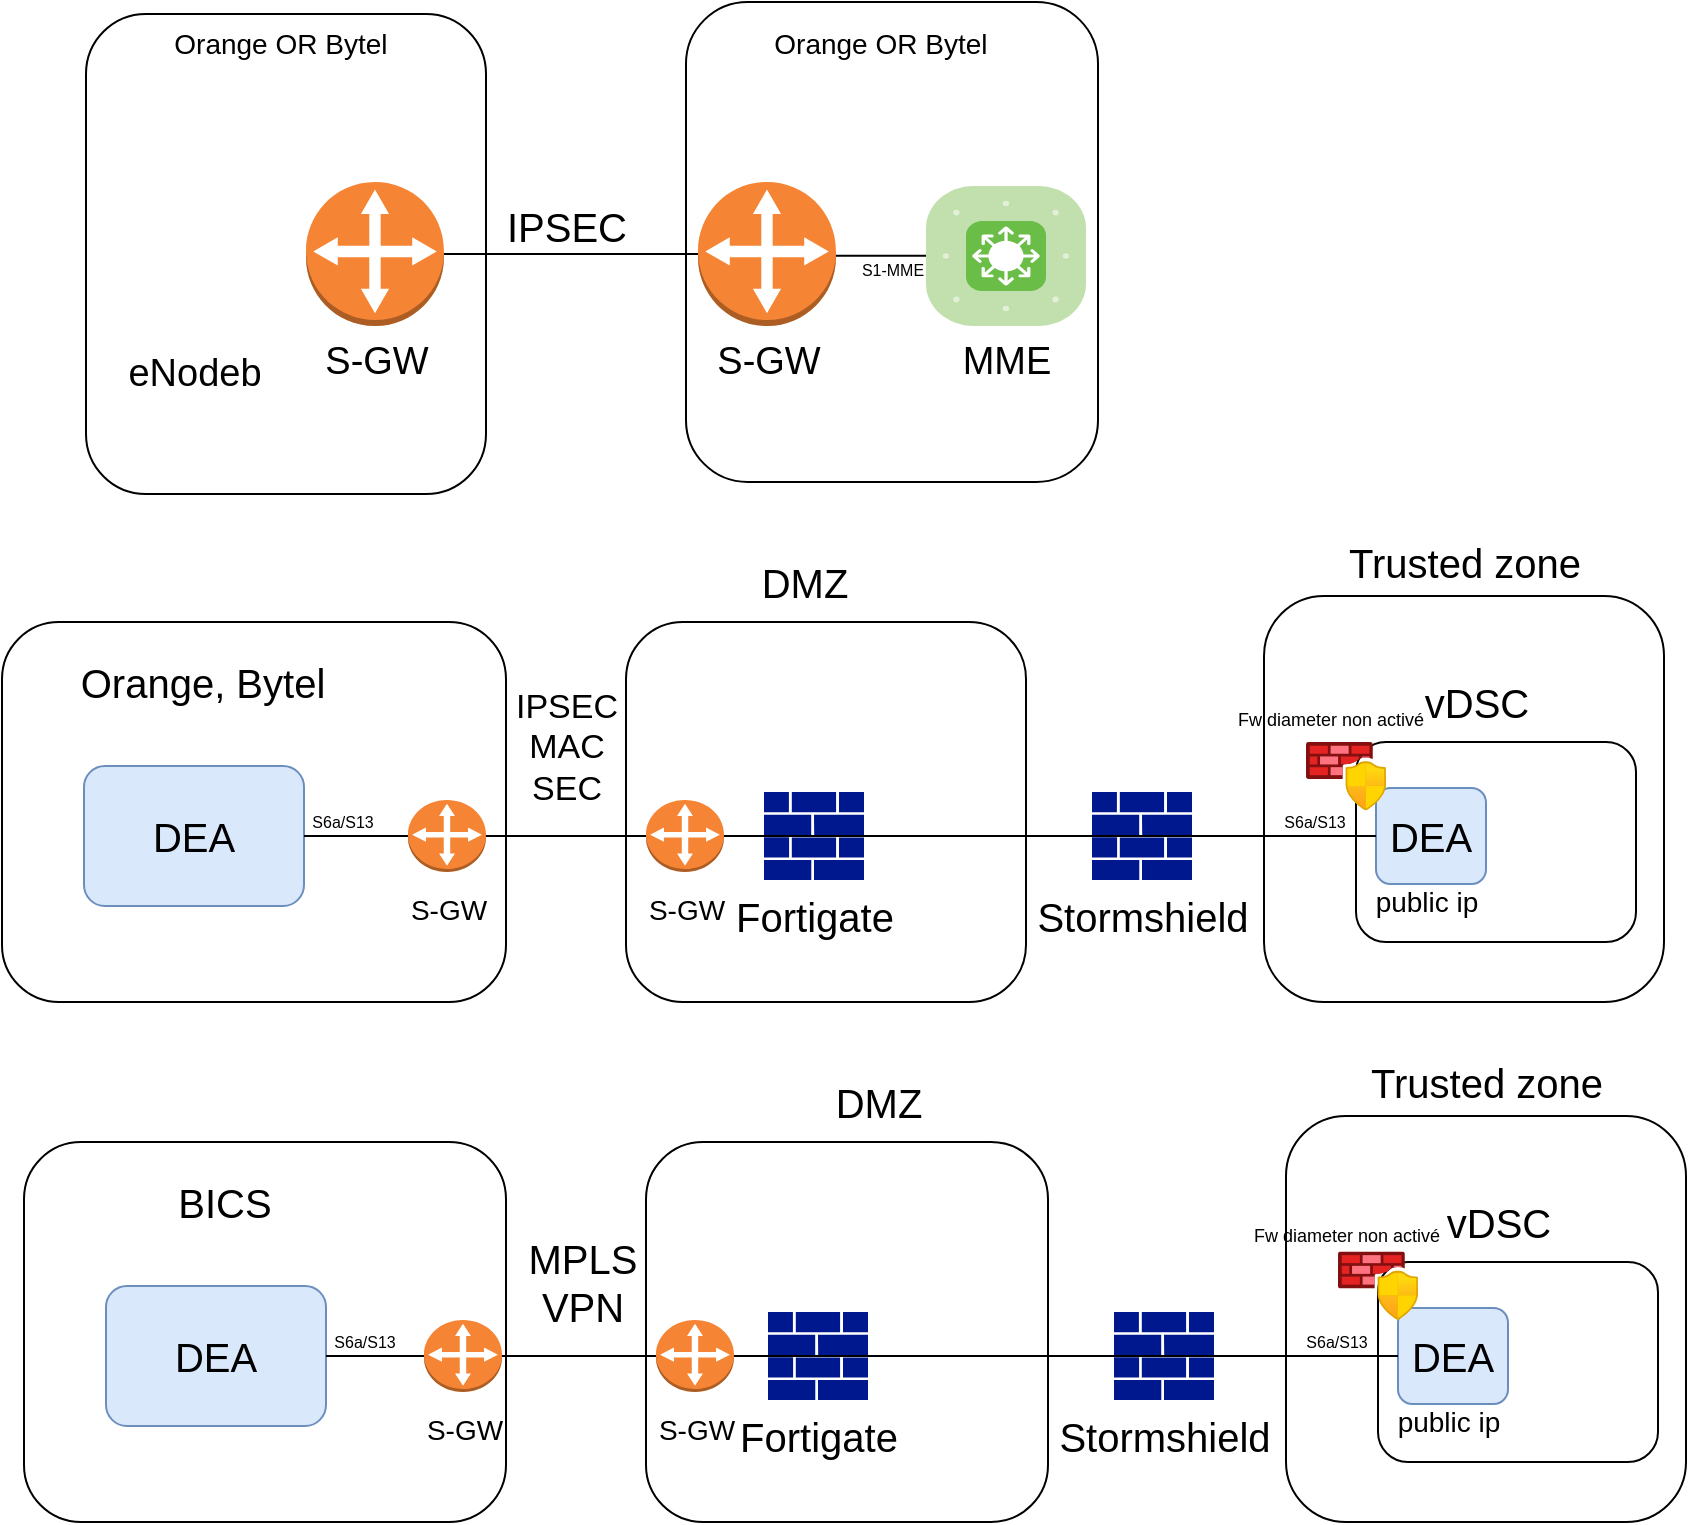 <mxfile version="20.8.16" type="github">
  <diagram name="Page-1" id="lb8JTBLWIytrsXzTvYKQ">
    <mxGraphModel dx="1195" dy="692" grid="1" gridSize="10" guides="1" tooltips="1" connect="1" arrows="1" fold="1" page="1" pageScale="1" pageWidth="850" pageHeight="1100" math="0" shadow="0">
      <root>
        <mxCell id="0" />
        <mxCell id="1" parent="0" />
        <mxCell id="NWzsqeaST7E3RSjRUsSp-17" value="" style="rounded=1;whiteSpace=wrap;html=1;fontSize=19;" vertex="1" parent="1">
          <mxGeometry x="8" y="390" width="252" height="190" as="geometry" />
        </mxCell>
        <mxCell id="NWzsqeaST7E3RSjRUsSp-11" value="" style="rounded=1;whiteSpace=wrap;html=1;fontSize=19;" vertex="1" parent="1">
          <mxGeometry x="350" y="80" width="206" height="240" as="geometry" />
        </mxCell>
        <mxCell id="NWzsqeaST7E3RSjRUsSp-10" value="" style="rounded=1;whiteSpace=wrap;html=1;fontSize=19;" vertex="1" parent="1">
          <mxGeometry x="50" y="86" width="200" height="240" as="geometry" />
        </mxCell>
        <mxCell id="NWzsqeaST7E3RSjRUsSp-2" value="&lt;font style=&quot;font-size: 19px;&quot;&gt;eNodeb&lt;/font&gt;" style="shape=image;html=1;verticalAlign=top;verticalLabelPosition=bottom;labelBackgroundColor=#ffffff;imageAspect=0;aspect=fixed;image=https://cdn1.iconfinder.com/data/icons/computer-hardware-cute-style-vol-2/52/signal__device__technology__radar__satellite__antenna__tower-128.png" vertex="1" parent="1">
          <mxGeometry x="40" y="120" width="128" height="128" as="geometry" />
        </mxCell>
        <mxCell id="NWzsqeaST7E3RSjRUsSp-3" value="MME" style="verticalLabelPosition=bottom;sketch=0;html=1;fillColor=#6ABD46;strokeColor=#ffffff;verticalAlign=top;align=center;points=[[0.085,0.085,0],[0.915,0.085,0],[0.915,0.915,0],[0.085,0.915,0],[0.25,0,0],[0.5,0,0],[0.75,0,0],[1,0.25,0],[1,0.5,0],[1,0.75,0],[0.75,1,0],[0.5,1,0],[0.25,1,0],[0,0.75,0],[0,0.5,0],[0,0.25,0]];pointerEvents=1;shape=mxgraph.cisco_safe.compositeIcon;bgIcon=mxgraph.cisco_safe.architecture.generic_appliance;resIcon=mxgraph.cisco_safe.architecture.l3_switch;fontSize=19;" vertex="1" parent="1">
          <mxGeometry x="470" y="172" width="80" height="70" as="geometry" />
        </mxCell>
        <mxCell id="NWzsqeaST7E3RSjRUsSp-4" value="S-GW" style="outlineConnect=0;dashed=0;verticalLabelPosition=bottom;verticalAlign=top;align=center;html=1;shape=mxgraph.aws3.customer_gateway;fillColor=#F58534;gradientColor=none;fontSize=19;" vertex="1" parent="1">
          <mxGeometry x="356" y="170" width="69" height="72" as="geometry" />
        </mxCell>
        <mxCell id="NWzsqeaST7E3RSjRUsSp-5" value="S-GW" style="outlineConnect=0;dashed=0;verticalLabelPosition=bottom;verticalAlign=top;align=center;html=1;shape=mxgraph.aws3.customer_gateway;fillColor=#F58534;gradientColor=none;fontSize=19;" vertex="1" parent="1">
          <mxGeometry x="160" y="170" width="69" height="72" as="geometry" />
        </mxCell>
        <mxCell id="NWzsqeaST7E3RSjRUsSp-8" value="" style="endArrow=none;html=1;rounded=0;fontSize=19;" edge="1" parent="1" source="NWzsqeaST7E3RSjRUsSp-5" target="NWzsqeaST7E3RSjRUsSp-4">
          <mxGeometry width="50" height="50" relative="1" as="geometry">
            <mxPoint x="229" y="210" as="sourcePoint" />
            <mxPoint x="279" y="160" as="targetPoint" />
          </mxGeometry>
        </mxCell>
        <mxCell id="NWzsqeaST7E3RSjRUsSp-9" value="" style="endArrow=none;html=1;rounded=0;fontSize=19;" edge="1" parent="1" target="NWzsqeaST7E3RSjRUsSp-3">
          <mxGeometry width="50" height="50" relative="1" as="geometry">
            <mxPoint x="425" y="206.83" as="sourcePoint" />
            <mxPoint x="552" y="206.83" as="targetPoint" />
          </mxGeometry>
        </mxCell>
        <mxCell id="NWzsqeaST7E3RSjRUsSp-12" value="&lt;font style=&quot;font-size: 14px;&quot;&gt;&amp;nbsp;Orange OR Bytel&lt;/font&gt;" style="text;html=1;align=center;verticalAlign=middle;resizable=0;points=[];autosize=1;strokeColor=none;fillColor=none;fontSize=19;" vertex="1" parent="1">
          <mxGeometry x="80" y="80" width="130" height="40" as="geometry" />
        </mxCell>
        <mxCell id="NWzsqeaST7E3RSjRUsSp-13" value="&lt;font style=&quot;font-size: 14px;&quot;&gt;&amp;nbsp;Orange OR Bytel&lt;/font&gt;" style="text;html=1;align=center;verticalAlign=middle;resizable=0;points=[];autosize=1;strokeColor=none;fillColor=none;fontSize=19;" vertex="1" parent="1">
          <mxGeometry x="380" y="80" width="130" height="40" as="geometry" />
        </mxCell>
        <mxCell id="NWzsqeaST7E3RSjRUsSp-14" value="&lt;font style=&quot;font-size: 8px;&quot;&gt;S1-MME&lt;/font&gt;" style="text;html=1;align=center;verticalAlign=middle;resizable=0;points=[];autosize=1;strokeColor=none;fillColor=none;fontSize=14;" vertex="1" parent="1">
          <mxGeometry x="428" y="197" width="50" height="30" as="geometry" />
        </mxCell>
        <mxCell id="NWzsqeaST7E3RSjRUsSp-15" value="&lt;font style=&quot;font-size: 20px;&quot;&gt;IPSEC&lt;/font&gt;" style="text;html=1;align=center;verticalAlign=middle;resizable=0;points=[];autosize=1;strokeColor=none;fillColor=none;fontSize=8;" vertex="1" parent="1">
          <mxGeometry x="250" y="172" width="80" height="40" as="geometry" />
        </mxCell>
        <mxCell id="NWzsqeaST7E3RSjRUsSp-16" value="DEA" style="rounded=1;whiteSpace=wrap;html=1;fontSize=20;fillColor=#dae8fc;strokeColor=#6c8ebf;" vertex="1" parent="1">
          <mxGeometry x="49" y="462" width="110" height="70" as="geometry" />
        </mxCell>
        <mxCell id="NWzsqeaST7E3RSjRUsSp-18" value="Orange, Bytel" style="text;html=1;align=center;verticalAlign=middle;resizable=0;points=[];autosize=1;strokeColor=none;fillColor=none;fontSize=20;" vertex="1" parent="1">
          <mxGeometry x="33" y="400" width="150" height="40" as="geometry" />
        </mxCell>
        <mxCell id="NWzsqeaST7E3RSjRUsSp-19" value="" style="rounded=1;whiteSpace=wrap;html=1;fontSize=19;" vertex="1" parent="1">
          <mxGeometry x="320" y="390" width="200" height="190" as="geometry" />
        </mxCell>
        <mxCell id="NWzsqeaST7E3RSjRUsSp-20" value="DMZ" style="text;html=1;align=center;verticalAlign=middle;resizable=0;points=[];autosize=1;strokeColor=none;fillColor=none;fontSize=20;" vertex="1" parent="1">
          <mxGeometry x="374" y="350" width="70" height="40" as="geometry" />
        </mxCell>
        <mxCell id="NWzsqeaST7E3RSjRUsSp-21" value="Fortigate" style="sketch=0;aspect=fixed;pointerEvents=1;shadow=0;dashed=0;html=1;strokeColor=none;labelPosition=center;verticalLabelPosition=bottom;verticalAlign=top;align=center;fillColor=#00188D;shape=mxgraph.mscae.enterprise.firewall;fontSize=20;" vertex="1" parent="1">
          <mxGeometry x="389" y="475" width="50" height="44" as="geometry" />
        </mxCell>
        <mxCell id="NWzsqeaST7E3RSjRUsSp-22" value="Stormshield" style="sketch=0;aspect=fixed;pointerEvents=1;shadow=0;dashed=0;html=1;strokeColor=none;labelPosition=center;verticalLabelPosition=bottom;verticalAlign=top;align=center;fillColor=#00188D;shape=mxgraph.mscae.enterprise.firewall;fontSize=20;" vertex="1" parent="1">
          <mxGeometry x="553" y="475" width="50" height="44" as="geometry" />
        </mxCell>
        <mxCell id="NWzsqeaST7E3RSjRUsSp-23" value="" style="rounded=1;whiteSpace=wrap;html=1;fontSize=19;" vertex="1" parent="1">
          <mxGeometry x="639" y="377" width="200" height="203" as="geometry" />
        </mxCell>
        <mxCell id="NWzsqeaST7E3RSjRUsSp-24" value="Trusted zone" style="text;html=1;align=center;verticalAlign=middle;resizable=0;points=[];autosize=1;strokeColor=none;fillColor=none;fontSize=20;" vertex="1" parent="1">
          <mxGeometry x="669" y="340" width="140" height="40" as="geometry" />
        </mxCell>
        <mxCell id="NWzsqeaST7E3RSjRUsSp-25" value="" style="rounded=1;whiteSpace=wrap;html=1;fontSize=20;" vertex="1" parent="1">
          <mxGeometry x="685" y="450" width="140" height="100" as="geometry" />
        </mxCell>
        <mxCell id="NWzsqeaST7E3RSjRUsSp-26" value="vDSC" style="text;html=1;align=center;verticalAlign=middle;resizable=0;points=[];autosize=1;strokeColor=none;fillColor=none;fontSize=20;" vertex="1" parent="1">
          <mxGeometry x="705" y="410" width="80" height="40" as="geometry" />
        </mxCell>
        <mxCell id="NWzsqeaST7E3RSjRUsSp-27" value="DEA" style="rounded=1;whiteSpace=wrap;html=1;fontSize=20;fillColor=#dae8fc;strokeColor=#6c8ebf;" vertex="1" parent="1">
          <mxGeometry x="695" y="473" width="55" height="48" as="geometry" />
        </mxCell>
        <mxCell id="NWzsqeaST7E3RSjRUsSp-28" value="" style="endArrow=none;html=1;rounded=0;fontSize=20;exitX=1;exitY=0.5;exitDx=0;exitDy=0;startArrow=none;" edge="1" parent="1" source="NWzsqeaST7E3RSjRUsSp-32" target="NWzsqeaST7E3RSjRUsSp-27">
          <mxGeometry width="50" height="50" relative="1" as="geometry">
            <mxPoint x="340" y="630" as="sourcePoint" />
            <mxPoint x="390" y="580" as="targetPoint" />
          </mxGeometry>
        </mxCell>
        <mxCell id="NWzsqeaST7E3RSjRUsSp-29" value="&lt;font style=&quot;font-size: 8px;&quot;&gt;S6a/S13&lt;/font&gt;" style="text;html=1;align=center;verticalAlign=middle;resizable=0;points=[];autosize=1;strokeColor=none;fillColor=none;fontSize=14;" vertex="1" parent="1">
          <mxGeometry x="152.5" y="473" width="50" height="30" as="geometry" />
        </mxCell>
        <mxCell id="NWzsqeaST7E3RSjRUsSp-30" value="&lt;font style=&quot;font-size: 8px;&quot;&gt;S6a/S13&lt;/font&gt;" style="text;html=1;align=center;verticalAlign=middle;resizable=0;points=[];autosize=1;strokeColor=none;fillColor=none;fontSize=14;" vertex="1" parent="1">
          <mxGeometry x="639" y="473" width="50" height="30" as="geometry" />
        </mxCell>
        <mxCell id="NWzsqeaST7E3RSjRUsSp-34" value="&lt;font style=&quot;font-size: 17px;&quot;&gt;IPSEC&lt;br&gt;MAC&lt;br&gt;SEC&lt;br&gt;&lt;/font&gt;" style="text;html=1;align=center;verticalAlign=middle;resizable=0;points=[];autosize=1;strokeColor=none;fillColor=none;fontSize=8;" vertex="1" parent="1">
          <mxGeometry x="255" y="418" width="70" height="70" as="geometry" />
        </mxCell>
        <mxCell id="NWzsqeaST7E3RSjRUsSp-35" value="" style="rounded=1;whiteSpace=wrap;html=1;fontSize=19;" vertex="1" parent="1">
          <mxGeometry x="19" y="650" width="241" height="190" as="geometry" />
        </mxCell>
        <mxCell id="NWzsqeaST7E3RSjRUsSp-36" value="DEA" style="rounded=1;whiteSpace=wrap;html=1;fontSize=20;fillColor=#dae8fc;strokeColor=#6c8ebf;" vertex="1" parent="1">
          <mxGeometry x="60" y="722" width="110" height="70" as="geometry" />
        </mxCell>
        <mxCell id="NWzsqeaST7E3RSjRUsSp-37" value="BICS" style="text;html=1;align=center;verticalAlign=middle;resizable=0;points=[];autosize=1;strokeColor=none;fillColor=none;fontSize=20;" vertex="1" parent="1">
          <mxGeometry x="84" y="660" width="70" height="40" as="geometry" />
        </mxCell>
        <mxCell id="NWzsqeaST7E3RSjRUsSp-38" value="" style="rounded=1;whiteSpace=wrap;html=1;fontSize=19;" vertex="1" parent="1">
          <mxGeometry x="330" y="650" width="201" height="190" as="geometry" />
        </mxCell>
        <mxCell id="NWzsqeaST7E3RSjRUsSp-39" value="DMZ" style="text;html=1;align=center;verticalAlign=middle;resizable=0;points=[];autosize=1;strokeColor=none;fillColor=none;fontSize=20;" vertex="1" parent="1">
          <mxGeometry x="410.5" y="610" width="70" height="40" as="geometry" />
        </mxCell>
        <mxCell id="NWzsqeaST7E3RSjRUsSp-40" value="Fortigate" style="sketch=0;aspect=fixed;pointerEvents=1;shadow=0;dashed=0;html=1;strokeColor=none;labelPosition=center;verticalLabelPosition=bottom;verticalAlign=top;align=center;fillColor=#00188D;shape=mxgraph.mscae.enterprise.firewall;fontSize=20;" vertex="1" parent="1">
          <mxGeometry x="391" y="735" width="50" height="44" as="geometry" />
        </mxCell>
        <mxCell id="NWzsqeaST7E3RSjRUsSp-41" value="Stormshield" style="sketch=0;aspect=fixed;pointerEvents=1;shadow=0;dashed=0;html=1;strokeColor=none;labelPosition=center;verticalLabelPosition=bottom;verticalAlign=top;align=center;fillColor=#00188D;shape=mxgraph.mscae.enterprise.firewall;fontSize=20;" vertex="1" parent="1">
          <mxGeometry x="564" y="735" width="50" height="44" as="geometry" />
        </mxCell>
        <mxCell id="NWzsqeaST7E3RSjRUsSp-42" value="" style="rounded=1;whiteSpace=wrap;html=1;fontSize=19;" vertex="1" parent="1">
          <mxGeometry x="650" y="637" width="200" height="203" as="geometry" />
        </mxCell>
        <mxCell id="NWzsqeaST7E3RSjRUsSp-43" value="Trusted zone" style="text;html=1;align=center;verticalAlign=middle;resizable=0;points=[];autosize=1;strokeColor=none;fillColor=none;fontSize=20;" vertex="1" parent="1">
          <mxGeometry x="680" y="600" width="140" height="40" as="geometry" />
        </mxCell>
        <mxCell id="NWzsqeaST7E3RSjRUsSp-44" value="" style="rounded=1;whiteSpace=wrap;html=1;fontSize=20;" vertex="1" parent="1">
          <mxGeometry x="696" y="710" width="140" height="100" as="geometry" />
        </mxCell>
        <mxCell id="NWzsqeaST7E3RSjRUsSp-45" value="vDSC" style="text;html=1;align=center;verticalAlign=middle;resizable=0;points=[];autosize=1;strokeColor=none;fillColor=none;fontSize=20;" vertex="1" parent="1">
          <mxGeometry x="716" y="670" width="80" height="40" as="geometry" />
        </mxCell>
        <mxCell id="NWzsqeaST7E3RSjRUsSp-46" value="DEA" style="rounded=1;whiteSpace=wrap;html=1;fontSize=20;fillColor=#dae8fc;strokeColor=#6c8ebf;" vertex="1" parent="1">
          <mxGeometry x="706" y="733" width="55" height="48" as="geometry" />
        </mxCell>
        <mxCell id="NWzsqeaST7E3RSjRUsSp-47" value="" style="endArrow=none;html=1;rounded=0;fontSize=20;exitX=1;exitY=0.5;exitDx=0;exitDy=0;" edge="1" parent="1" source="NWzsqeaST7E3RSjRUsSp-36" target="NWzsqeaST7E3RSjRUsSp-46">
          <mxGeometry width="50" height="50" relative="1" as="geometry">
            <mxPoint x="351" y="890" as="sourcePoint" />
            <mxPoint x="401" y="840" as="targetPoint" />
          </mxGeometry>
        </mxCell>
        <mxCell id="NWzsqeaST7E3RSjRUsSp-48" value="&lt;font style=&quot;font-size: 8px;&quot;&gt;S6a/S13&lt;/font&gt;" style="text;html=1;align=center;verticalAlign=middle;resizable=0;points=[];autosize=1;strokeColor=none;fillColor=none;fontSize=14;" vertex="1" parent="1">
          <mxGeometry x="163.5" y="733" width="50" height="30" as="geometry" />
        </mxCell>
        <mxCell id="NWzsqeaST7E3RSjRUsSp-49" value="&lt;font style=&quot;font-size: 8px;&quot;&gt;S6a/S13&lt;/font&gt;" style="text;html=1;align=center;verticalAlign=middle;resizable=0;points=[];autosize=1;strokeColor=none;fillColor=none;fontSize=14;" vertex="1" parent="1">
          <mxGeometry x="650" y="733" width="50" height="30" as="geometry" />
        </mxCell>
        <mxCell id="NWzsqeaST7E3RSjRUsSp-50" value="&lt;font style=&quot;font-size: 14px;&quot;&gt;S-GW&lt;/font&gt;" style="outlineConnect=0;dashed=0;verticalLabelPosition=bottom;verticalAlign=top;align=center;html=1;shape=mxgraph.aws3.customer_gateway;fillColor=#F58534;gradientColor=none;fontSize=19;" vertex="1" parent="1">
          <mxGeometry x="335" y="739" width="39" height="36" as="geometry" />
        </mxCell>
        <mxCell id="NWzsqeaST7E3RSjRUsSp-51" value="&lt;font style=&quot;font-size: 14px;&quot;&gt;S-GW&lt;/font&gt;" style="outlineConnect=0;dashed=0;verticalLabelPosition=bottom;verticalAlign=top;align=center;html=1;shape=mxgraph.aws3.customer_gateway;fillColor=#F58534;gradientColor=none;fontSize=19;" vertex="1" parent="1">
          <mxGeometry x="219" y="739" width="39" height="36" as="geometry" />
        </mxCell>
        <mxCell id="NWzsqeaST7E3RSjRUsSp-52" value="&lt;font style=&quot;font-size: 20px;&quot;&gt;MPLS&lt;br&gt;VPN&lt;br&gt;&lt;/font&gt;" style="text;html=1;align=center;verticalAlign=middle;resizable=0;points=[];autosize=1;strokeColor=none;fillColor=none;fontSize=8;" vertex="1" parent="1">
          <mxGeometry x="258" y="690" width="80" height="60" as="geometry" />
        </mxCell>
        <mxCell id="NWzsqeaST7E3RSjRUsSp-53" value="public ip" style="text;html=1;align=center;verticalAlign=middle;resizable=0;points=[];autosize=1;strokeColor=none;fillColor=none;fontSize=14;" vertex="1" parent="1">
          <mxGeometry x="685" y="515" width="70" height="30" as="geometry" />
        </mxCell>
        <mxCell id="NWzsqeaST7E3RSjRUsSp-54" value="public ip" style="text;html=1;align=center;verticalAlign=middle;resizable=0;points=[];autosize=1;strokeColor=none;fillColor=none;fontSize=14;" vertex="1" parent="1">
          <mxGeometry x="696" y="775" width="70" height="30" as="geometry" />
        </mxCell>
        <mxCell id="NWzsqeaST7E3RSjRUsSp-55" value="" style="endArrow=none;html=1;rounded=0;fontSize=20;exitX=1;exitY=0.5;exitDx=0;exitDy=0;" edge="1" parent="1" source="NWzsqeaST7E3RSjRUsSp-16" target="NWzsqeaST7E3RSjRUsSp-32">
          <mxGeometry width="50" height="50" relative="1" as="geometry">
            <mxPoint x="159" y="497" as="sourcePoint" />
            <mxPoint x="695" y="497" as="targetPoint" />
          </mxGeometry>
        </mxCell>
        <mxCell id="NWzsqeaST7E3RSjRUsSp-32" value="&lt;font style=&quot;font-size: 14px;&quot;&gt;S-GW&lt;/font&gt;" style="outlineConnect=0;dashed=0;verticalLabelPosition=bottom;verticalAlign=top;align=center;html=1;shape=mxgraph.aws3.customer_gateway;fillColor=#F58534;gradientColor=none;fontSize=19;" vertex="1" parent="1">
          <mxGeometry x="330" y="479" width="39" height="36" as="geometry" />
        </mxCell>
        <mxCell id="NWzsqeaST7E3RSjRUsSp-33" value="&lt;font style=&quot;font-size: 14px;&quot;&gt;S-GW&lt;/font&gt;" style="outlineConnect=0;dashed=0;verticalLabelPosition=bottom;verticalAlign=top;align=center;html=1;shape=mxgraph.aws3.customer_gateway;fillColor=#F58534;gradientColor=none;fontSize=19;" vertex="1" parent="1">
          <mxGeometry x="211" y="479" width="39" height="36" as="geometry" />
        </mxCell>
        <mxCell id="NWzsqeaST7E3RSjRUsSp-56" value="" style="aspect=fixed;html=1;points=[];align=center;image;fontSize=12;image=img/lib/azure2/networking/Azure_Firewall_Manager.svg;" vertex="1" parent="1">
          <mxGeometry x="660" y="450" width="40" height="34.29" as="geometry" />
        </mxCell>
        <mxCell id="NWzsqeaST7E3RSjRUsSp-57" value="&lt;font style=&quot;font-size: 9px;&quot;&gt;Fw diameter non activé&lt;/font&gt;" style="text;html=1;align=center;verticalAlign=middle;resizable=0;points=[];autosize=1;strokeColor=none;fillColor=none;fontSize=17;" vertex="1" parent="1">
          <mxGeometry x="612" y="422" width="120" height="30" as="geometry" />
        </mxCell>
        <mxCell id="NWzsqeaST7E3RSjRUsSp-58" value="" style="aspect=fixed;html=1;points=[];align=center;image;fontSize=12;image=img/lib/azure2/networking/Azure_Firewall_Manager.svg;" vertex="1" parent="1">
          <mxGeometry x="676" y="704.71" width="40" height="34.29" as="geometry" />
        </mxCell>
        <mxCell id="NWzsqeaST7E3RSjRUsSp-59" value="&lt;font style=&quot;font-size: 9px;&quot;&gt;Fw diameter non activé&lt;/font&gt;" style="text;html=1;align=center;verticalAlign=middle;resizable=0;points=[];autosize=1;strokeColor=none;fillColor=none;fontSize=17;" vertex="1" parent="1">
          <mxGeometry x="620" y="680" width="120" height="30" as="geometry" />
        </mxCell>
      </root>
    </mxGraphModel>
  </diagram>
</mxfile>
